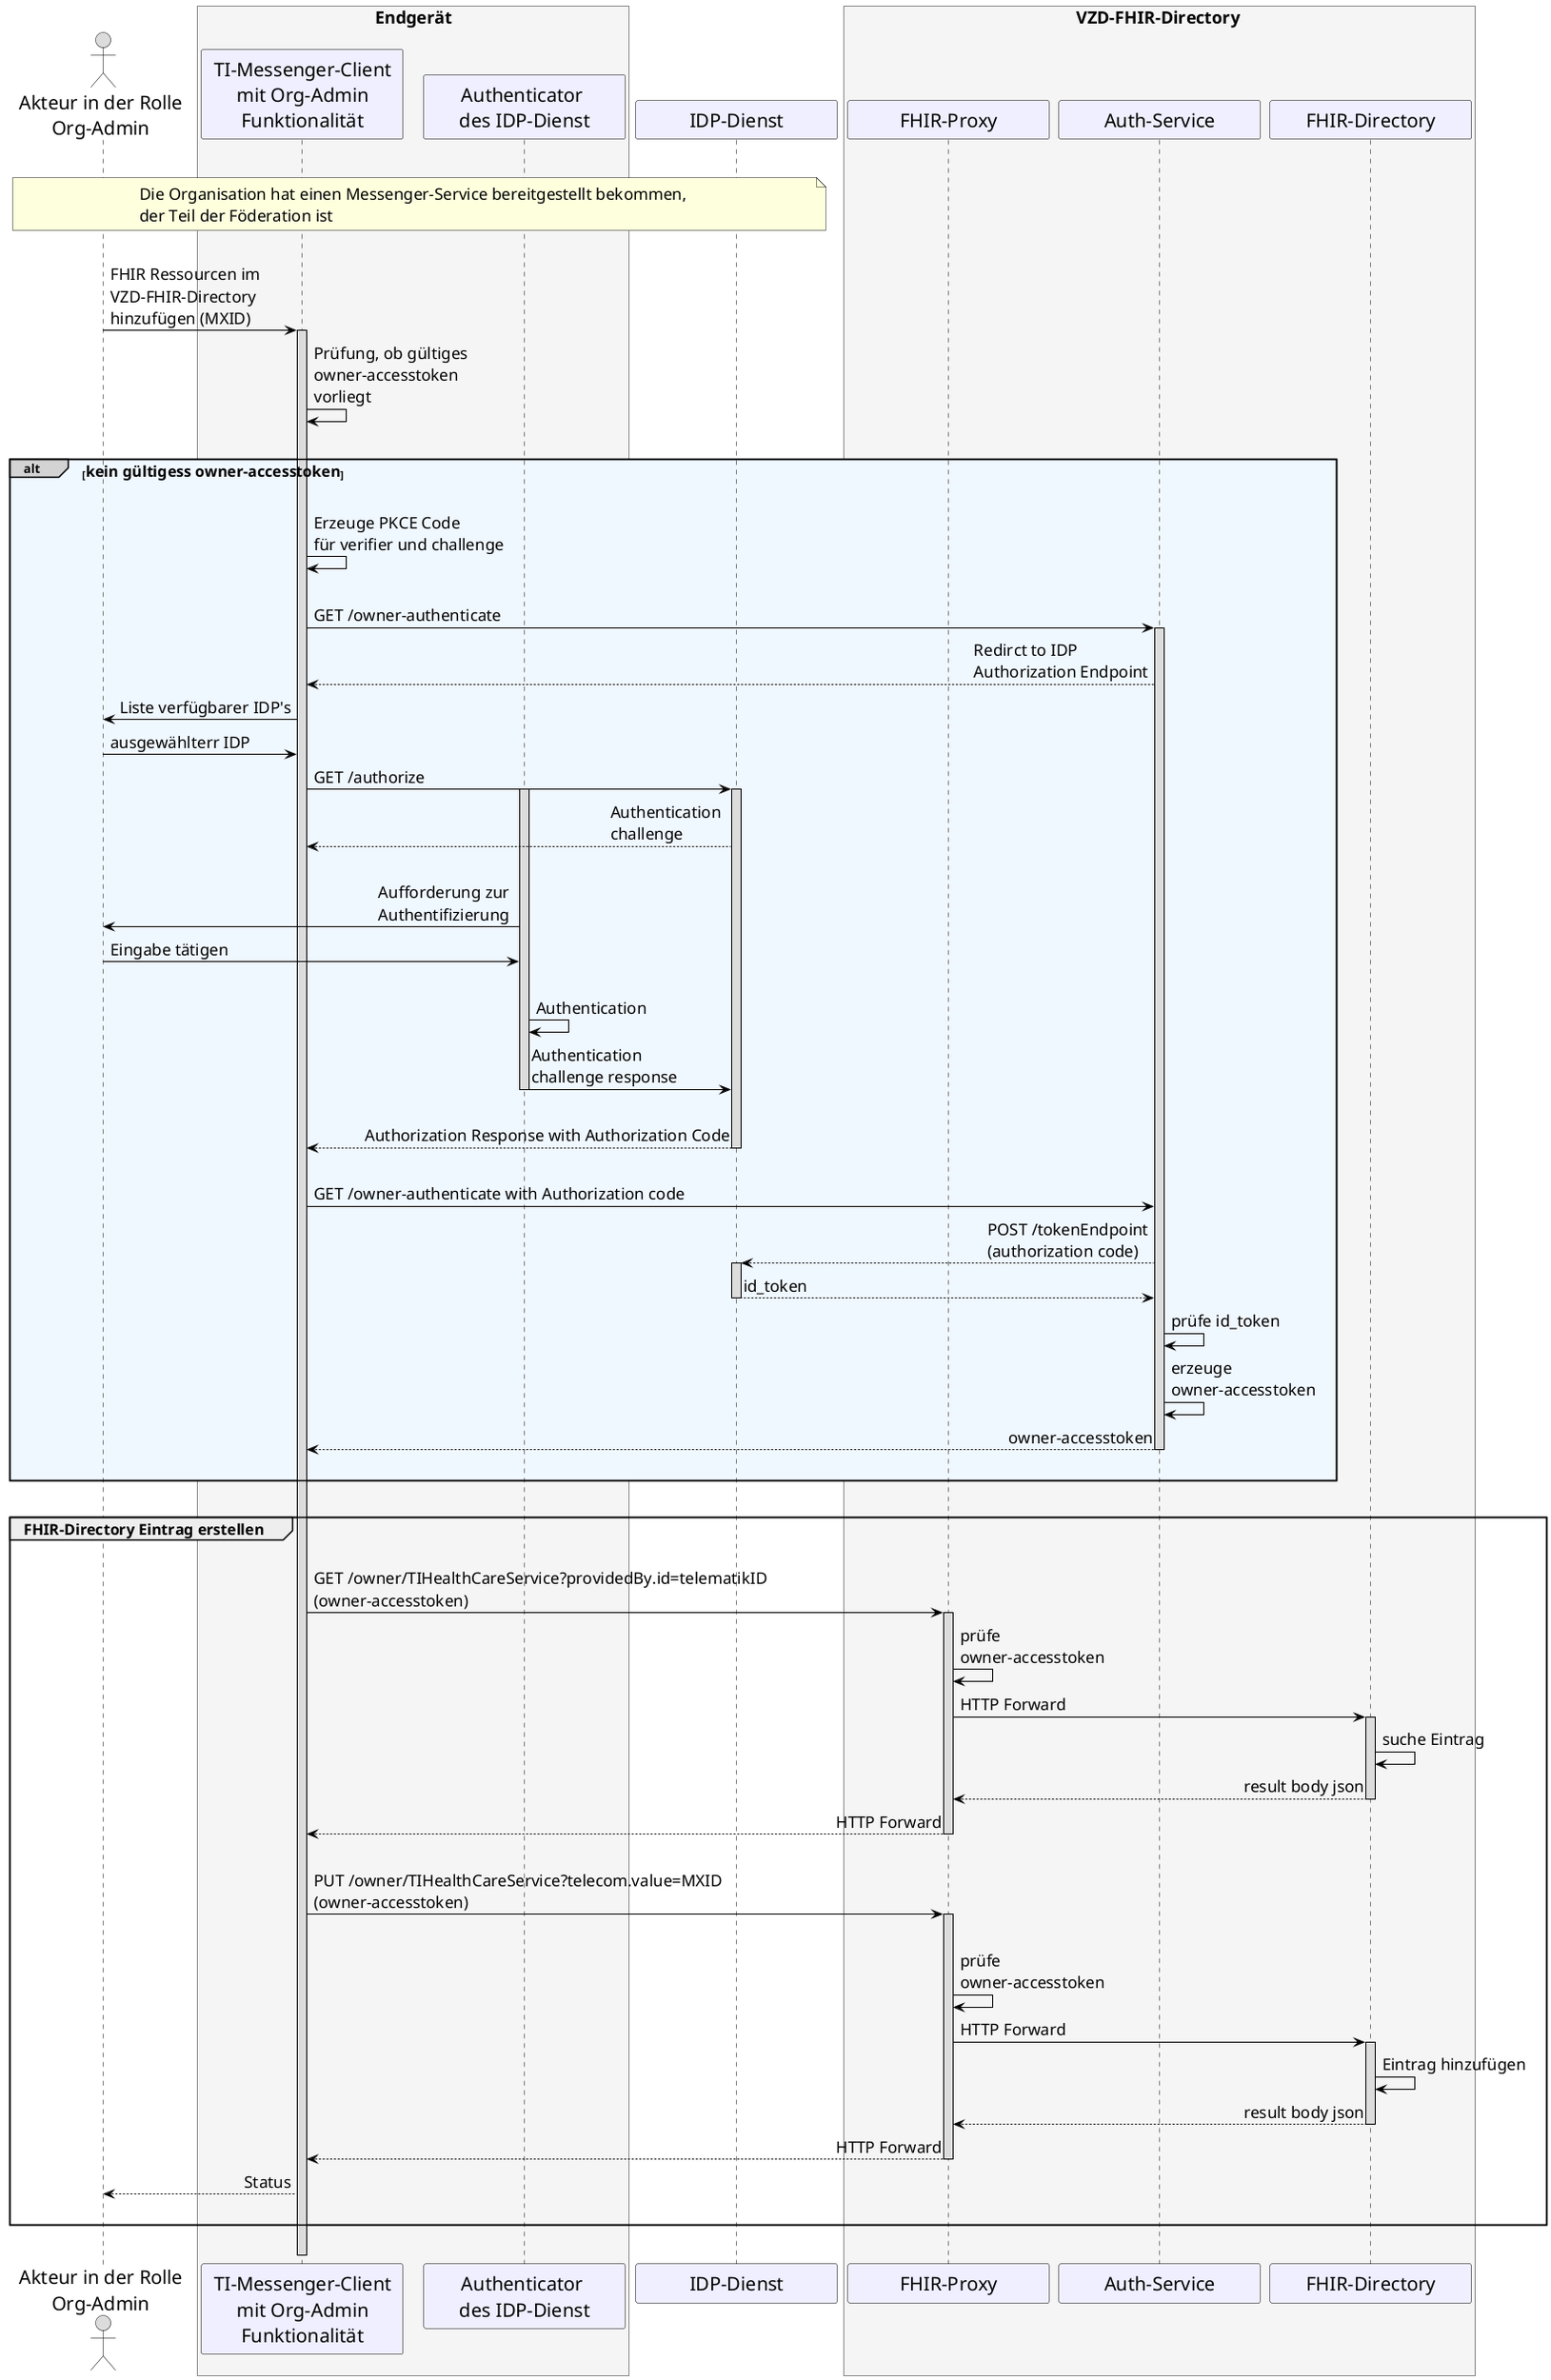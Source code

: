 /' 
# TI-Messenger 1.1
# TI-Messenger-Dienst
# UC - 10059
# Sequence Diagram
# Name: Bereitstellung eines Messenger-Service für eine Organisation
'/

@startuml
skinparam sequenceMessageAlign direction
skinparam minClassWidth 200
skinparam BoxPadding 1
skinparam sequenceReferenceHeaderBackgroundColor palegreen
scale max 2048 width

skinparam sequence {
ArrowColor black
ArrowFontSize 17
ActorBorderColor black
LifeLineBorderColor black
LifeLineBackgroundColor Gainsboro

ParticipantBorderColor Motivation
ParticipantBackgroundColor Motivation
ParticipantFontName Impact
ParticipantFontSize 20
ParticipantFontColor black
ParticipantBorderColor Black
ParticipantBackgroundColor MOTIVATION

ActorBackgroundColor Gainsboro
ActorFontColor black
ActorFontSize 20
ActorFontName Aapex
}
    actor U as "Akteur in der Rolle\nOrg-Admin"
    box <size:18>Endgerät</size>\n #WhiteSmoke 
    participant C as "TI-Messenger-Client\n mit Org-Admin \nFunktionalität"
    participant A as "Authenticator \ndes IDP-Dienst"
    end box
    participant I as "IDP-Dienst" 
    box <size:18>VZD-FHIR-Directory</size> #WhiteSmoke
      participant FP as "FHIR-Proxy"
      participant Auth as "Auth-Service"
      participant VZD as "FHIR-Directory"
    end box

|||
note over U, I: <size:17>Die Organisation hat einen Messenger-Service bereitgestellt bekommen, \n<size:17>der Teil der Föderation ist</size>
|||

U->C: FHIR Ressourcen im \nVZD-FHIR-Directory \nhinzufügen (MXID)
  Activate C
C->C: Prüfung, ob gültiges \nowner-accesstoken \nvorliegt

|||
alt#LightGrey #AliceBlue <size:16>kein gültigess owner-accesstoken</size>
|||

  C->C: Erzeuge PKCE Code \nfür verifier und challenge
  |||
  C->Auth: GET /owner-authenticate
    Activate Auth
  Auth-->C: Redirct to IDP \nAuthorization Endpoint

  C->U: Liste verfügbarer IDP's
  U->C: ausgewählterr IDP
    
  C->I: GET /authorize
    Activate A
    Activate I
  I-->C: Authentication \nchallenge
  |||
  A->U: Aufforderung zur \nAuthentifizierung
  U->A: Eingabe tätigen
  |||
  A->A: Authentication
  A->I: Authentication \nchallenge response
    Deactivate A
  |||
  I-->C: Authorization Response with Authorization Code
    Deactivate I
      
  |||    
  C->Auth: GET /owner-authenticate with Authorization code
  Auth-->I: POST /tokenEndpoint\n(authorization code)
    Activate I
  I-->Auth: id_token
    Deactivate I
  Auth->Auth: prüfe id_token
  Auth->Auth: erzeuge \nowner-accesstoken
  Auth-->C: owner-accesstoken
  ||| 
    
    Deactivate Auth
end
      
|||

group <size:16>FHIR-Directory Eintrag erstellen</size>
  |||
  C->FP: GET /owner/TIHealthCareService?providedBy.id=telematikID \n(owner-accesstoken)
    Activate FP
  FP->FP: prüfe \nowner-accesstoken
  FP->VZD: HTTP Forward
    Activate VZD
  VZD->VZD: suche Eintrag
  VZD-->FP: result body json
    Deactivate VZD
  FP-->C: HTTP Forward
    Deactivate FP
  |||
  C->FP: PUT /owner/TIHealthCareService?telecom.value=MXID \n(owner-accesstoken)
  |||
    Activate FP
  FP->FP: prüfe \nowner-accesstoken
  FP->VZD: HTTP Forward
    Activate VZD
  VZD->VZD: Eintrag hinzufügen
  VZD-->FP: result body json
    Deactivate VZD
  FP-->C: HTTP Forward
    Deactivate FP
  C-->U: Status    
  |||
end
|||

  Deactivate C
@enduml
